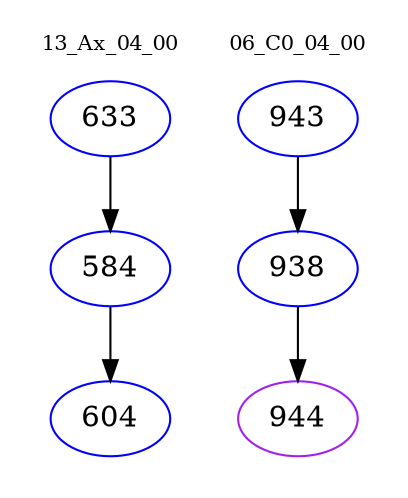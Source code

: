 digraph{
subgraph cluster_0 {
color = white
label = "13_Ax_04_00";
fontsize=10;
T0_633 [label="633", color="blue"]
T0_633 -> T0_584 [color="black"]
T0_584 [label="584", color="blue"]
T0_584 -> T0_604 [color="black"]
T0_604 [label="604", color="blue"]
}
subgraph cluster_1 {
color = white
label = "06_C0_04_00";
fontsize=10;
T1_943 [label="943", color="blue"]
T1_943 -> T1_938 [color="black"]
T1_938 [label="938", color="blue"]
T1_938 -> T1_944 [color="black"]
T1_944 [label="944", color="purple"]
}
}
